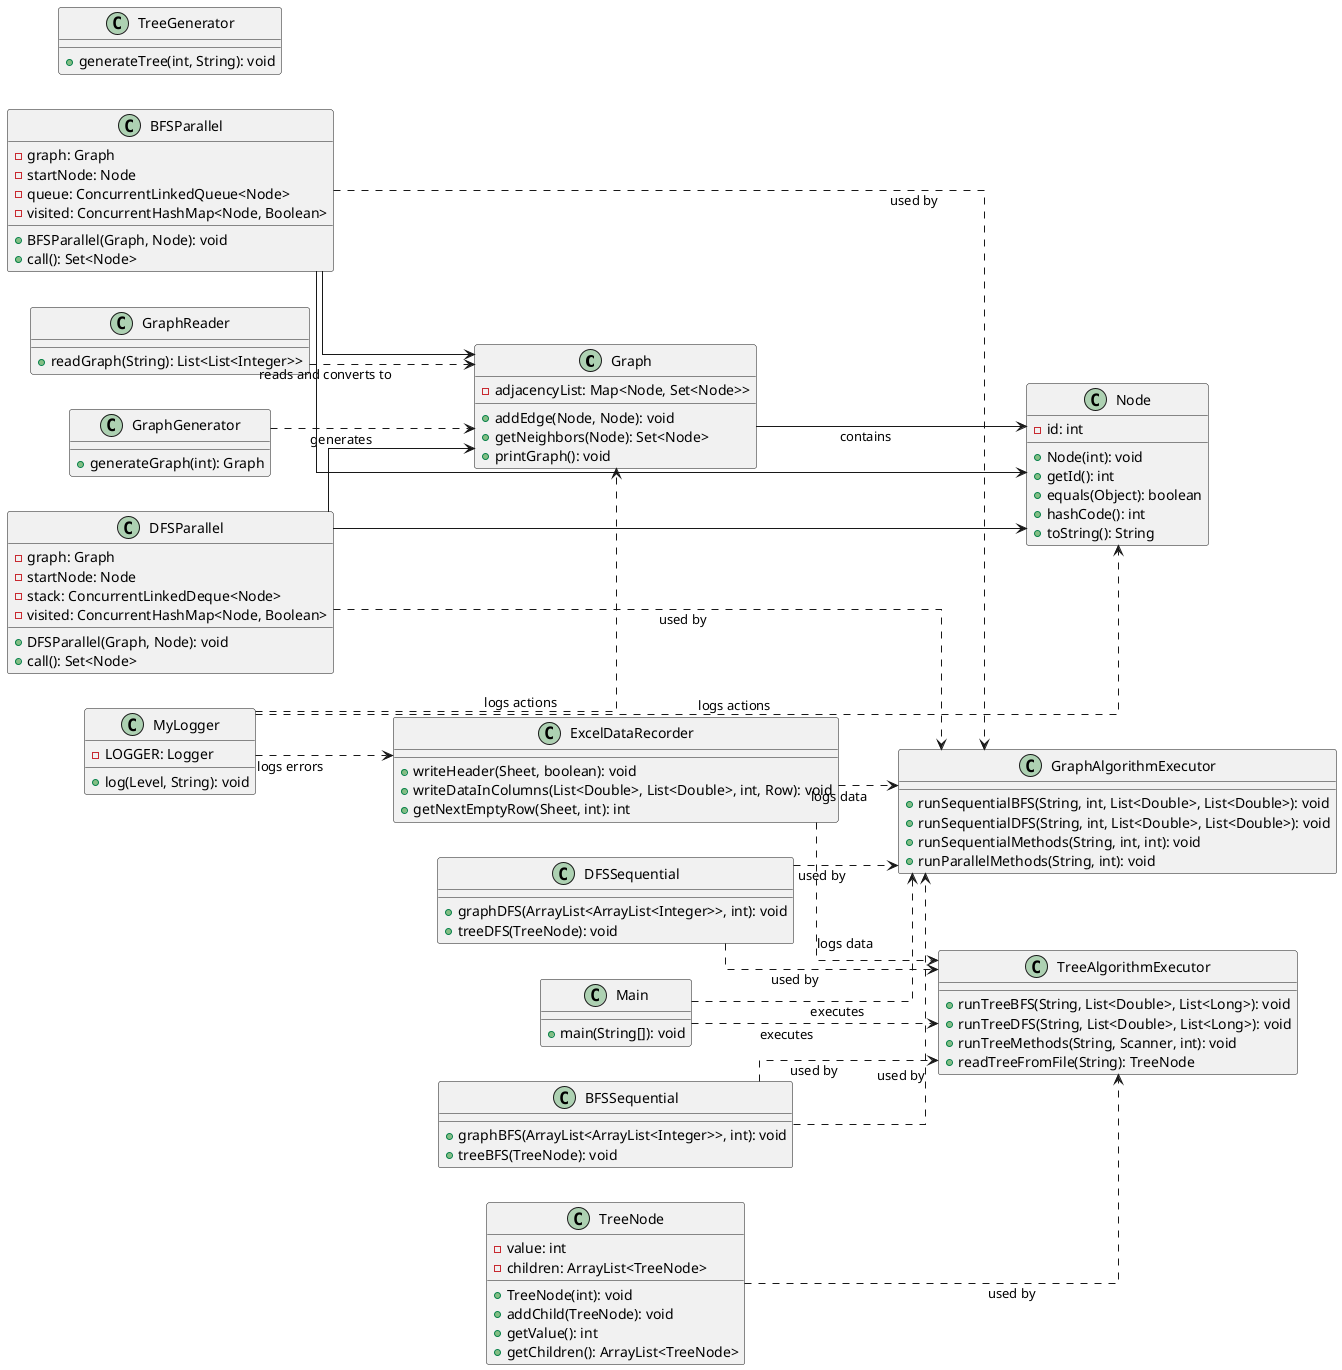 @startuml
skinparam linetype ortho
left to right direction

class Graph {
    -adjacencyList: Map<Node, Set<Node>>
    +addEdge(Node, Node): void
    +getNeighbors(Node): Set<Node>
    +printGraph(): void
}

class Node {
    -id: int
    +Node(int): void
    +getId(): int
    +equals(Object): boolean
    +hashCode(): int
    +toString(): String
}

class GraphGenerator {
    +generateGraph(int): Graph
}

class GraphReader {
    +readGraph(String): List<List<Integer>>
}

class MyLogger {
    -LOGGER: Logger
    +log(Level, String): void
}

class BFSParallel {
    -graph: Graph
    -startNode: Node
    -queue: ConcurrentLinkedQueue<Node>
    -visited: ConcurrentHashMap<Node, Boolean>
    +BFSParallel(Graph, Node): void
    +call(): Set<Node>
}

class DFSParallel {
    -graph: Graph
    -startNode: Node
    -stack: ConcurrentLinkedDeque<Node>
    -visited: ConcurrentHashMap<Node, Boolean>
    +DFSParallel(Graph, Node): void
    +call(): Set<Node>
}

class BFSSequential {
    +graphBFS(ArrayList<ArrayList<Integer>>, int): void
    +treeBFS(TreeNode): void
}

class DFSSequential {
    +graphDFS(ArrayList<ArrayList<Integer>>, int): void
    +treeDFS(TreeNode): void
}

class TreeGenerator {
    +generateTree(int, String): void
}

class TreeNode {
    -value: int
    -children: ArrayList<TreeNode>
    +TreeNode(int): void
    +addChild(TreeNode): void
    +getValue(): int
    +getChildren(): ArrayList<TreeNode>
}

class ExcelDataRecorder {
    +writeHeader(Sheet, boolean): void
    +writeDataInColumns(List<Double>, List<Double>, int, Row): void
    +getNextEmptyRow(Sheet, int): int
}

class GraphAlgorithmExecutor {
    +runSequentialBFS(String, int, List<Double>, List<Double>): void
    +runSequentialDFS(String, int, List<Double>, List<Double>): void
    +runSequentialMethods(String, int, int): void
    +runParallelMethods(String, int): void
}

class TreeAlgorithmExecutor {
    +runTreeBFS(String, List<Double>, List<Long>): void
    +runTreeDFS(String, List<Double>, List<Long>): void
    +runTreeMethods(String, Scanner, int): void
    +readTreeFromFile(String): TreeNode
}

class Main {
    +main(String[]): void
}

Graph --> Node : contains
GraphGenerator ..> Graph : generates
GraphReader ..> Graph : reads and converts to
BFSSequential ..> GraphAlgorithmExecutor : used by
DFSSequential ..> GraphAlgorithmExecutor : used by
BFSParallel ..> GraphAlgorithmExecutor : used by
DFSParallel ..> GraphAlgorithmExecutor : used by
ExcelDataRecorder ..> GraphAlgorithmExecutor : logs data
MyLogger ..> Graph : logs actions
MyLogger ..> Node : logs actions
MyLogger ..> ExcelDataRecorder : logs errors
BFSParallel --> Graph
BFSParallel --> Node
DFSParallel --> Graph
DFSParallel --> Node
BFSSequential ..> TreeAlgorithmExecutor : used by
DFSSequential ..> TreeAlgorithmExecutor : used by
ExcelDataRecorder ..> TreeAlgorithmExecutor : logs data
TreeNode ..> TreeAlgorithmExecutor : used by
Main ..> GraphAlgorithmExecutor : executes
Main ..> TreeAlgorithmExecutor : executes
@enduml
